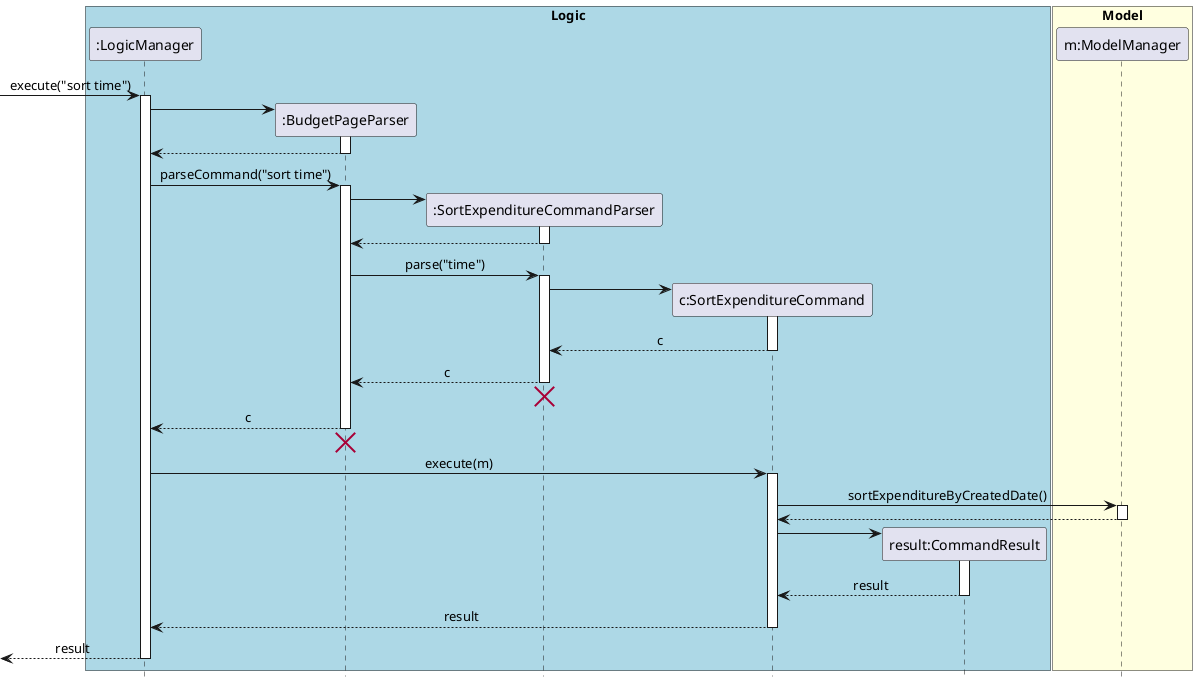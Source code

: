 @startuml
skinparam Sequence {
    MessageAlign center
}
hide footbox
box "Logic" #LightBlue
participant ":LogicManager" as LM
participant ":BudgetPageParser" as BPP
participant ":SortExpenditureCommandParser" as SECP
participant "c:SortExpenditureCommand" as SEC
participant "result:CommandResult" as CR

end box

box "Model" #LightYellow
participant "m:ModelManager" as M
end box

[-> LM : execute("sort time")
activate LM
create BPP
LM -> BPP
activate BPP
LM <-- BPP
deactivate BPP
LM -> BPP : parseCommand("sort time")
activate BPP

create SECP
BPP -> SECP
activate SECP
BPP <-- SECP
deactivate SECP
BPP -> SECP : parse("time")
activate SECP

create SEC
SECP -> SEC
activate SEC
SECP <-- SEC : c
deactivate SEC
BPP <-- SECP : c
deactivate SECP
BPP <-[hidden]- SECP
destroy SECP

deactivate SECP
LM <-- BPP : c
deactivate BPP
LM <-[hidden]- BPP
destroy BPP


LM -> SEC: execute(m)
activate SEC
SEC -> M : sortExpenditureByCreatedDate()
activate M
SEC <-- M
deactivate M

create CR
SEC -> CR
activate CR
SEC <-- CR : result
deactivate CR

LM <-- SEC: result
deactivate SEC
[<-- LM: result
deactivate LM

@enduml
